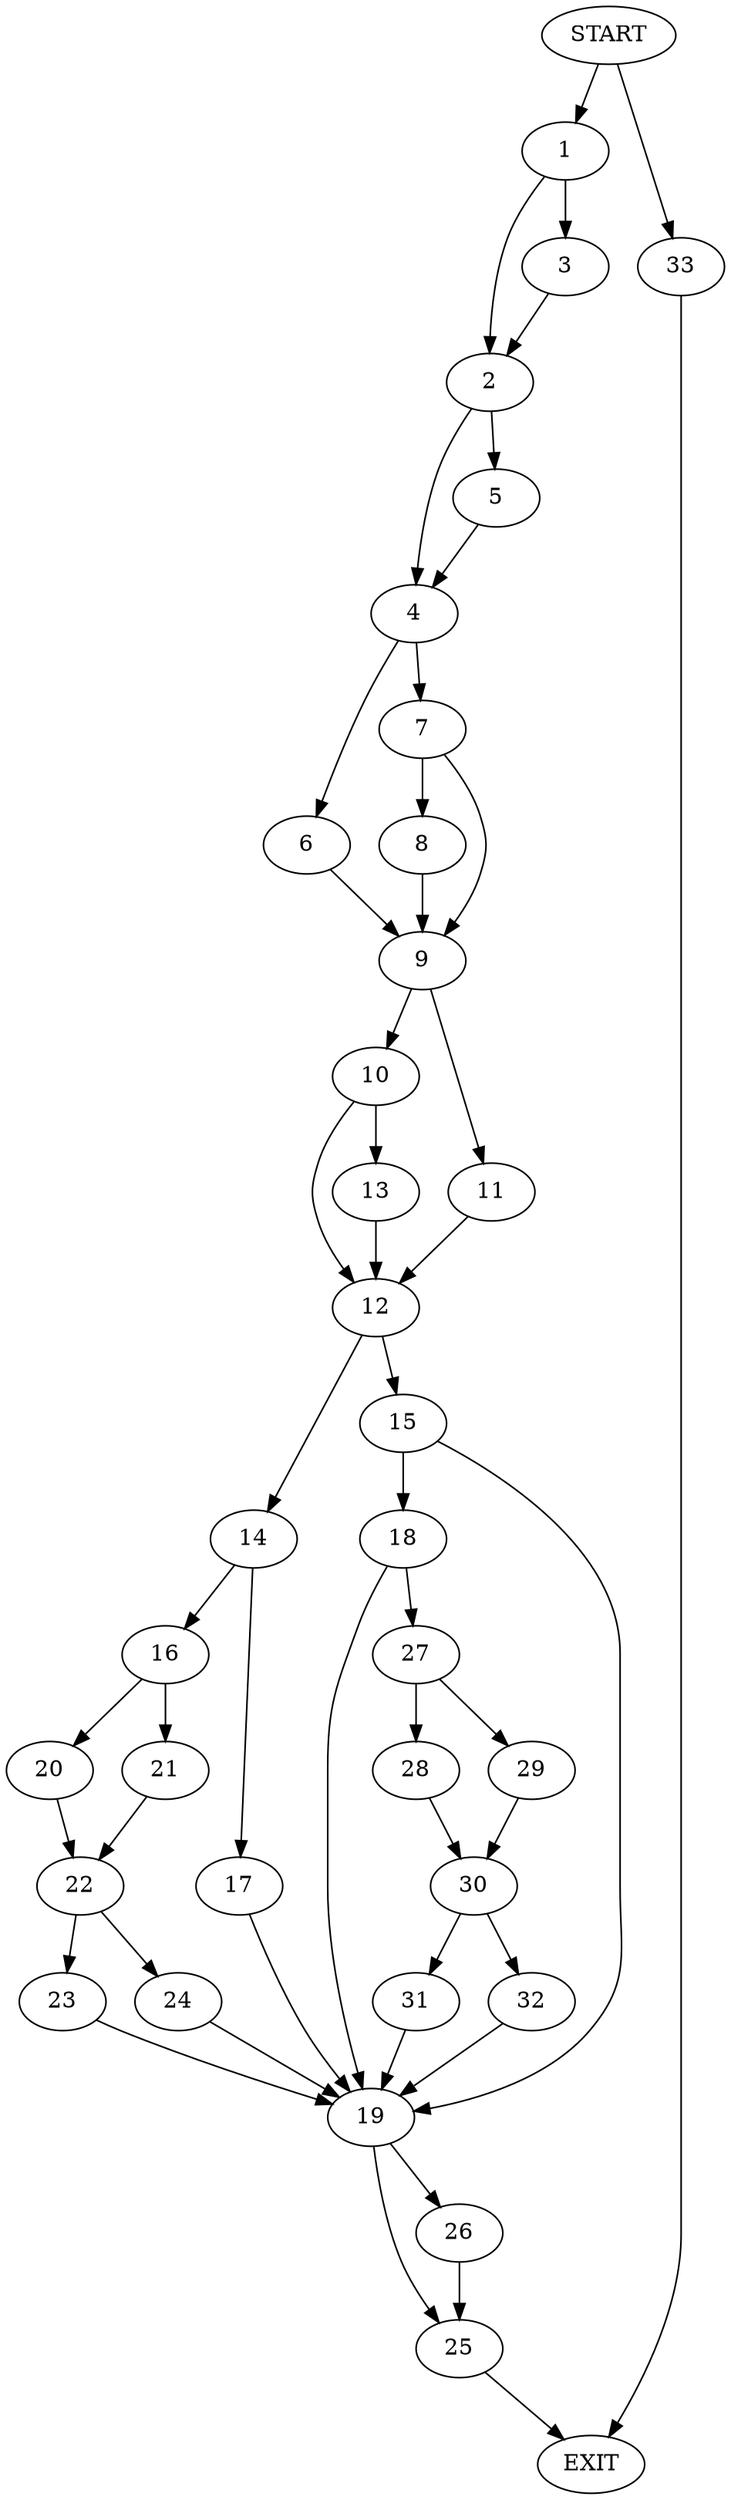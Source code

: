 digraph {
0 [label="START"]
34 [label="EXIT"]
0 -> 1
1 -> 2
1 -> 3
2 -> 4
2 -> 5
3 -> 2
4 -> 6
4 -> 7
5 -> 4
7 -> 8
7 -> 9
6 -> 9
9 -> 10
9 -> 11
8 -> 9
11 -> 12
10 -> 13
10 -> 12
12 -> 14
12 -> 15
13 -> 12
14 -> 16
14 -> 17
15 -> 18
15 -> 19
16 -> 20
16 -> 21
17 -> 19
20 -> 22
21 -> 22
22 -> 23
22 -> 24
24 -> 19
23 -> 19
19 -> 25
19 -> 26
18 -> 27
18 -> 19
27 -> 28
27 -> 29
28 -> 30
29 -> 30
30 -> 31
30 -> 32
32 -> 19
31 -> 19
26 -> 25
25 -> 34
0 -> 33
33 -> 34
}
